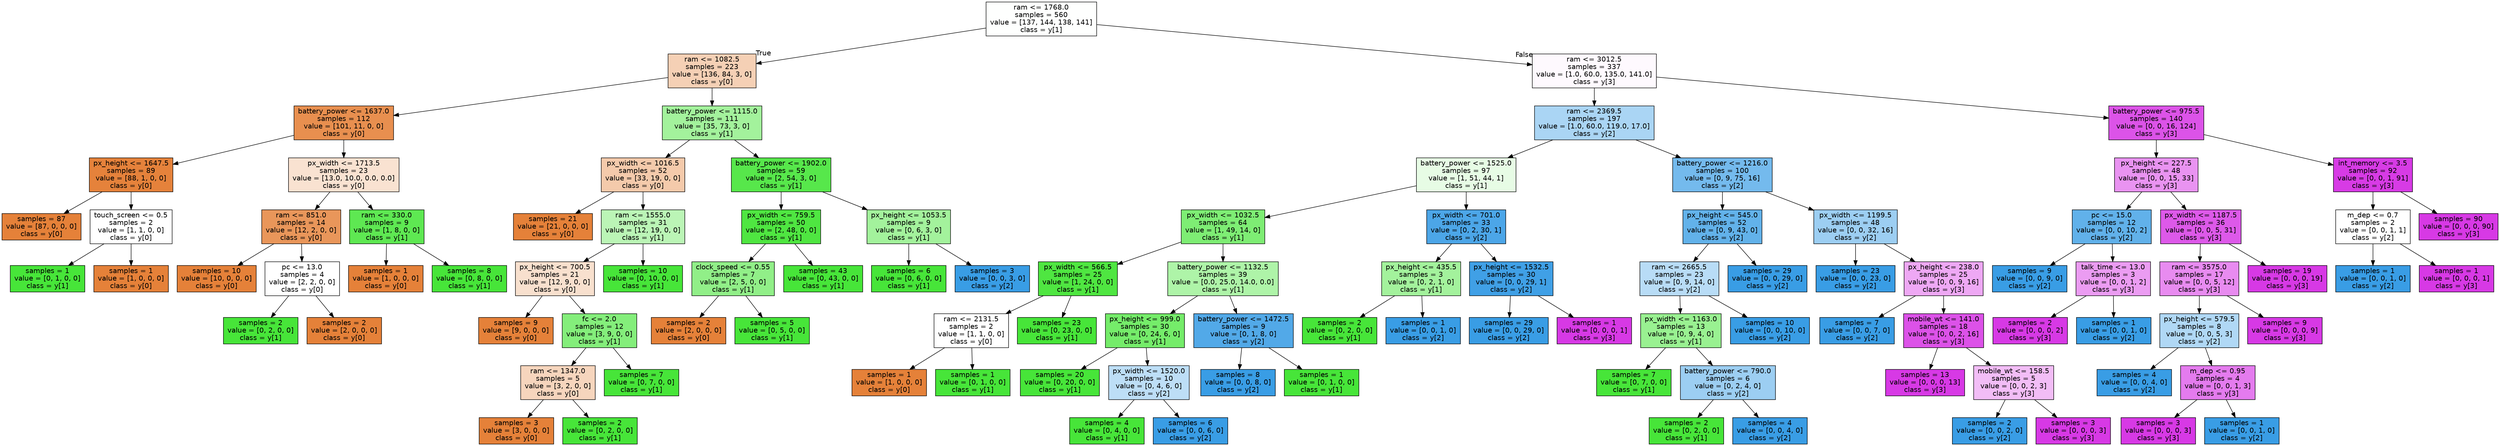 digraph Tree {
node [shape=box, style="filled", color="black", fontname="helvetica"] ;
edge [fontname="helvetica"] ;
0 [label="ram <= 1768.0\nsamples = 560\nvalue = [137, 144, 138, 141]\nclass = y[1]", fillcolor="#fefffe"] ;
1 [label="ram <= 1082.5\nsamples = 223\nvalue = [136, 84, 3, 0]\nclass = y[0]", fillcolor="#f5d0b5"] ;
0 -> 1 [labeldistance=2.5, labelangle=45, headlabel="True"] ;
2 [label="battery_power <= 1637.0\nsamples = 112\nvalue = [101, 11, 0, 0]\nclass = y[0]", fillcolor="#e88f4f"] ;
1 -> 2 ;
3 [label="px_height <= 1647.5\nsamples = 89\nvalue = [88, 1, 0, 0]\nclass = y[0]", fillcolor="#e5823b"] ;
2 -> 3 ;
4 [label="samples = 87\nvalue = [87, 0, 0, 0]\nclass = y[0]", fillcolor="#e58139"] ;
3 -> 4 ;
5 [label="touch_screen <= 0.5\nsamples = 2\nvalue = [1, 1, 0, 0]\nclass = y[0]", fillcolor="#ffffff"] ;
3 -> 5 ;
6 [label="samples = 1\nvalue = [0, 1, 0, 0]\nclass = y[1]", fillcolor="#47e539"] ;
5 -> 6 ;
7 [label="samples = 1\nvalue = [1, 0, 0, 0]\nclass = y[0]", fillcolor="#e58139"] ;
5 -> 7 ;
8 [label="px_width <= 1713.5\nsamples = 23\nvalue = [13.0, 10.0, 0.0, 0.0]\nclass = y[0]", fillcolor="#f9e2d1"] ;
2 -> 8 ;
9 [label="ram <= 851.0\nsamples = 14\nvalue = [12, 2, 0, 0]\nclass = y[0]", fillcolor="#e9965a"] ;
8 -> 9 ;
10 [label="samples = 10\nvalue = [10, 0, 0, 0]\nclass = y[0]", fillcolor="#e58139"] ;
9 -> 10 ;
11 [label="pc <= 13.0\nsamples = 4\nvalue = [2, 2, 0, 0]\nclass = y[0]", fillcolor="#ffffff"] ;
9 -> 11 ;
12 [label="samples = 2\nvalue = [0, 2, 0, 0]\nclass = y[1]", fillcolor="#47e539"] ;
11 -> 12 ;
13 [label="samples = 2\nvalue = [2, 0, 0, 0]\nclass = y[0]", fillcolor="#e58139"] ;
11 -> 13 ;
14 [label="ram <= 330.0\nsamples = 9\nvalue = [1, 8, 0, 0]\nclass = y[1]", fillcolor="#5ee852"] ;
8 -> 14 ;
15 [label="samples = 1\nvalue = [1, 0, 0, 0]\nclass = y[0]", fillcolor="#e58139"] ;
14 -> 15 ;
16 [label="samples = 8\nvalue = [0, 8, 0, 0]\nclass = y[1]", fillcolor="#47e539"] ;
14 -> 16 ;
17 [label="battery_power <= 1115.0\nsamples = 111\nvalue = [35, 73, 3, 0]\nclass = y[1]", fillcolor="#a3f29c"] ;
1 -> 17 ;
18 [label="px_width <= 1016.5\nsamples = 52\nvalue = [33, 19, 0, 0]\nclass = y[0]", fillcolor="#f4caab"] ;
17 -> 18 ;
19 [label="samples = 21\nvalue = [21, 0, 0, 0]\nclass = y[0]", fillcolor="#e58139"] ;
18 -> 19 ;
20 [label="ram <= 1555.0\nsamples = 31\nvalue = [12, 19, 0, 0]\nclass = y[1]", fillcolor="#bbf5b6"] ;
18 -> 20 ;
21 [label="px_height <= 700.5\nsamples = 21\nvalue = [12, 9, 0, 0]\nclass = y[0]", fillcolor="#f8e0ce"] ;
20 -> 21 ;
22 [label="samples = 9\nvalue = [9, 0, 0, 0]\nclass = y[0]", fillcolor="#e58139"] ;
21 -> 22 ;
23 [label="fc <= 2.0\nsamples = 12\nvalue = [3, 9, 0, 0]\nclass = y[1]", fillcolor="#84ee7b"] ;
21 -> 23 ;
24 [label="ram <= 1347.0\nsamples = 5\nvalue = [3, 2, 0, 0]\nclass = y[0]", fillcolor="#f6d5bd"] ;
23 -> 24 ;
25 [label="samples = 3\nvalue = [3, 0, 0, 0]\nclass = y[0]", fillcolor="#e58139"] ;
24 -> 25 ;
26 [label="samples = 2\nvalue = [0, 2, 0, 0]\nclass = y[1]", fillcolor="#47e539"] ;
24 -> 26 ;
27 [label="samples = 7\nvalue = [0, 7, 0, 0]\nclass = y[1]", fillcolor="#47e539"] ;
23 -> 27 ;
28 [label="samples = 10\nvalue = [0, 10, 0, 0]\nclass = y[1]", fillcolor="#47e539"] ;
20 -> 28 ;
29 [label="battery_power <= 1902.0\nsamples = 59\nvalue = [2, 54, 3, 0]\nclass = y[1]", fillcolor="#57e74b"] ;
17 -> 29 ;
30 [label="px_width <= 759.5\nsamples = 50\nvalue = [2, 48, 0, 0]\nclass = y[1]", fillcolor="#4fe641"] ;
29 -> 30 ;
31 [label="clock_speed <= 0.55\nsamples = 7\nvalue = [2, 5, 0, 0]\nclass = y[1]", fillcolor="#91ef88"] ;
30 -> 31 ;
32 [label="samples = 2\nvalue = [2, 0, 0, 0]\nclass = y[0]", fillcolor="#e58139"] ;
31 -> 32 ;
33 [label="samples = 5\nvalue = [0, 5, 0, 0]\nclass = y[1]", fillcolor="#47e539"] ;
31 -> 33 ;
34 [label="samples = 43\nvalue = [0, 43, 0, 0]\nclass = y[1]", fillcolor="#47e539"] ;
30 -> 34 ;
35 [label="px_height <= 1053.5\nsamples = 9\nvalue = [0, 6, 3, 0]\nclass = y[1]", fillcolor="#a3f29c"] ;
29 -> 35 ;
36 [label="samples = 6\nvalue = [0, 6, 0, 0]\nclass = y[1]", fillcolor="#47e539"] ;
35 -> 36 ;
37 [label="samples = 3\nvalue = [0, 0, 3, 0]\nclass = y[2]", fillcolor="#399de5"] ;
35 -> 37 ;
38 [label="ram <= 3012.5\nsamples = 337\nvalue = [1.0, 60.0, 135.0, 141.0]\nclass = y[3]", fillcolor="#fef9fe"] ;
0 -> 38 [labeldistance=2.5, labelangle=-45, headlabel="False"] ;
39 [label="ram <= 2369.5\nsamples = 197\nvalue = [1.0, 60.0, 119.0, 17.0]\nclass = y[2]", fillcolor="#aad5f4"] ;
38 -> 39 ;
40 [label="battery_power <= 1525.0\nsamples = 97\nvalue = [1, 51, 44, 1]\nclass = y[1]", fillcolor="#e7fce5"] ;
39 -> 40 ;
41 [label="px_width <= 1032.5\nsamples = 64\nvalue = [1, 49, 14, 0]\nclass = y[1]", fillcolor="#7eed74"] ;
40 -> 41 ;
42 [label="px_width <= 566.5\nsamples = 25\nvalue = [1, 24, 0, 0]\nclass = y[1]", fillcolor="#4fe641"] ;
41 -> 42 ;
43 [label="ram <= 2131.5\nsamples = 2\nvalue = [1, 1, 0, 0]\nclass = y[0]", fillcolor="#ffffff"] ;
42 -> 43 ;
44 [label="samples = 1\nvalue = [1, 0, 0, 0]\nclass = y[0]", fillcolor="#e58139"] ;
43 -> 44 ;
45 [label="samples = 1\nvalue = [0, 1, 0, 0]\nclass = y[1]", fillcolor="#47e539"] ;
43 -> 45 ;
46 [label="samples = 23\nvalue = [0, 23, 0, 0]\nclass = y[1]", fillcolor="#47e539"] ;
42 -> 46 ;
47 [label="battery_power <= 1132.5\nsamples = 39\nvalue = [0.0, 25.0, 14.0, 0.0]\nclass = y[1]", fillcolor="#aef4a8"] ;
41 -> 47 ;
48 [label="px_height <= 999.0\nsamples = 30\nvalue = [0, 24, 6, 0]\nclass = y[1]", fillcolor="#75ec6a"] ;
47 -> 48 ;
49 [label="samples = 20\nvalue = [0, 20, 0, 0]\nclass = y[1]", fillcolor="#47e539"] ;
48 -> 49 ;
50 [label="px_width <= 1520.0\nsamples = 10\nvalue = [0, 4, 6, 0]\nclass = y[2]", fillcolor="#bddef6"] ;
48 -> 50 ;
51 [label="samples = 4\nvalue = [0, 4, 0, 0]\nclass = y[1]", fillcolor="#47e539"] ;
50 -> 51 ;
52 [label="samples = 6\nvalue = [0, 0, 6, 0]\nclass = y[2]", fillcolor="#399de5"] ;
50 -> 52 ;
53 [label="battery_power <= 1472.5\nsamples = 9\nvalue = [0, 1, 8, 0]\nclass = y[2]", fillcolor="#52a9e8"] ;
47 -> 53 ;
54 [label="samples = 8\nvalue = [0, 0, 8, 0]\nclass = y[2]", fillcolor="#399de5"] ;
53 -> 54 ;
55 [label="samples = 1\nvalue = [0, 1, 0, 0]\nclass = y[1]", fillcolor="#47e539"] ;
53 -> 55 ;
56 [label="px_width <= 701.0\nsamples = 33\nvalue = [0, 2, 30, 1]\nclass = y[2]", fillcolor="#4ca6e8"] ;
40 -> 56 ;
57 [label="px_height <= 435.5\nsamples = 3\nvalue = [0, 2, 1, 0]\nclass = y[1]", fillcolor="#a3f29c"] ;
56 -> 57 ;
58 [label="samples = 2\nvalue = [0, 2, 0, 0]\nclass = y[1]", fillcolor="#47e539"] ;
57 -> 58 ;
59 [label="samples = 1\nvalue = [0, 0, 1, 0]\nclass = y[2]", fillcolor="#399de5"] ;
57 -> 59 ;
60 [label="px_height <= 1532.5\nsamples = 30\nvalue = [0, 0, 29, 1]\nclass = y[2]", fillcolor="#40a0e6"] ;
56 -> 60 ;
61 [label="samples = 29\nvalue = [0, 0, 29, 0]\nclass = y[2]", fillcolor="#399de5"] ;
60 -> 61 ;
62 [label="samples = 1\nvalue = [0, 0, 0, 1]\nclass = y[3]", fillcolor="#d739e5"] ;
60 -> 62 ;
63 [label="battery_power <= 1216.0\nsamples = 100\nvalue = [0, 9, 75, 16]\nclass = y[2]", fillcolor="#74baed"] ;
39 -> 63 ;
64 [label="px_height <= 545.0\nsamples = 52\nvalue = [0, 9, 43, 0]\nclass = y[2]", fillcolor="#62b2ea"] ;
63 -> 64 ;
65 [label="ram <= 2665.5\nsamples = 23\nvalue = [0, 9, 14, 0]\nclass = y[2]", fillcolor="#b8dcf6"] ;
64 -> 65 ;
66 [label="px_width <= 1163.0\nsamples = 13\nvalue = [0, 9, 4, 0]\nclass = y[1]", fillcolor="#99f191"] ;
65 -> 66 ;
67 [label="samples = 7\nvalue = [0, 7, 0, 0]\nclass = y[1]", fillcolor="#47e539"] ;
66 -> 67 ;
68 [label="battery_power <= 790.0\nsamples = 6\nvalue = [0, 2, 4, 0]\nclass = y[2]", fillcolor="#9ccef2"] ;
66 -> 68 ;
69 [label="samples = 2\nvalue = [0, 2, 0, 0]\nclass = y[1]", fillcolor="#47e539"] ;
68 -> 69 ;
70 [label="samples = 4\nvalue = [0, 0, 4, 0]\nclass = y[2]", fillcolor="#399de5"] ;
68 -> 70 ;
71 [label="samples = 10\nvalue = [0, 0, 10, 0]\nclass = y[2]", fillcolor="#399de5"] ;
65 -> 71 ;
72 [label="samples = 29\nvalue = [0, 0, 29, 0]\nclass = y[2]", fillcolor="#399de5"] ;
64 -> 72 ;
73 [label="px_width <= 1199.5\nsamples = 48\nvalue = [0, 0, 32, 16]\nclass = y[2]", fillcolor="#9ccef2"] ;
63 -> 73 ;
74 [label="samples = 23\nvalue = [0, 0, 23, 0]\nclass = y[2]", fillcolor="#399de5"] ;
73 -> 74 ;
75 [label="px_height <= 238.0\nsamples = 25\nvalue = [0, 0, 9, 16]\nclass = y[3]", fillcolor="#eea8f4"] ;
73 -> 75 ;
76 [label="samples = 7\nvalue = [0, 0, 7, 0]\nclass = y[2]", fillcolor="#399de5"] ;
75 -> 76 ;
77 [label="mobile_wt <= 141.0\nsamples = 18\nvalue = [0, 0, 2, 16]\nclass = y[3]", fillcolor="#dc52e8"] ;
75 -> 77 ;
78 [label="samples = 13\nvalue = [0, 0, 0, 13]\nclass = y[3]", fillcolor="#d739e5"] ;
77 -> 78 ;
79 [label="mobile_wt <= 158.5\nsamples = 5\nvalue = [0, 0, 2, 3]\nclass = y[3]", fillcolor="#f2bdf6"] ;
77 -> 79 ;
80 [label="samples = 2\nvalue = [0, 0, 2, 0]\nclass = y[2]", fillcolor="#399de5"] ;
79 -> 80 ;
81 [label="samples = 3\nvalue = [0, 0, 0, 3]\nclass = y[3]", fillcolor="#d739e5"] ;
79 -> 81 ;
82 [label="battery_power <= 975.5\nsamples = 140\nvalue = [0, 0, 16, 124]\nclass = y[3]", fillcolor="#dc53e8"] ;
38 -> 82 ;
83 [label="px_height <= 227.5\nsamples = 48\nvalue = [0, 0, 15, 33]\nclass = y[3]", fillcolor="#e993f1"] ;
82 -> 83 ;
84 [label="pc <= 15.0\nsamples = 12\nvalue = [0, 0, 10, 2]\nclass = y[2]", fillcolor="#61b1ea"] ;
83 -> 84 ;
85 [label="samples = 9\nvalue = [0, 0, 9, 0]\nclass = y[2]", fillcolor="#399de5"] ;
84 -> 85 ;
86 [label="talk_time <= 13.0\nsamples = 3\nvalue = [0, 0, 1, 2]\nclass = y[3]", fillcolor="#eb9cf2"] ;
84 -> 86 ;
87 [label="samples = 2\nvalue = [0, 0, 0, 2]\nclass = y[3]", fillcolor="#d739e5"] ;
86 -> 87 ;
88 [label="samples = 1\nvalue = [0, 0, 1, 0]\nclass = y[2]", fillcolor="#399de5"] ;
86 -> 88 ;
89 [label="px_width <= 1187.5\nsamples = 36\nvalue = [0, 0, 5, 31]\nclass = y[3]", fillcolor="#dd59e9"] ;
83 -> 89 ;
90 [label="ram <= 3575.0\nsamples = 17\nvalue = [0, 0, 5, 12]\nclass = y[3]", fillcolor="#e88bf0"] ;
89 -> 90 ;
91 [label="px_height <= 579.5\nsamples = 8\nvalue = [0, 0, 5, 3]\nclass = y[2]", fillcolor="#b0d8f5"] ;
90 -> 91 ;
92 [label="samples = 4\nvalue = [0, 0, 4, 0]\nclass = y[2]", fillcolor="#399de5"] ;
91 -> 92 ;
93 [label="m_dep <= 0.95\nsamples = 4\nvalue = [0, 0, 1, 3]\nclass = y[3]", fillcolor="#e47bee"] ;
91 -> 93 ;
94 [label="samples = 3\nvalue = [0, 0, 0, 3]\nclass = y[3]", fillcolor="#d739e5"] ;
93 -> 94 ;
95 [label="samples = 1\nvalue = [0, 0, 1, 0]\nclass = y[2]", fillcolor="#399de5"] ;
93 -> 95 ;
96 [label="samples = 9\nvalue = [0, 0, 0, 9]\nclass = y[3]", fillcolor="#d739e5"] ;
90 -> 96 ;
97 [label="samples = 19\nvalue = [0, 0, 0, 19]\nclass = y[3]", fillcolor="#d739e5"] ;
89 -> 97 ;
98 [label="int_memory <= 3.5\nsamples = 92\nvalue = [0, 0, 1, 91]\nclass = y[3]", fillcolor="#d73be5"] ;
82 -> 98 ;
99 [label="m_dep <= 0.7\nsamples = 2\nvalue = [0, 0, 1, 1]\nclass = y[2]", fillcolor="#ffffff"] ;
98 -> 99 ;
100 [label="samples = 1\nvalue = [0, 0, 1, 0]\nclass = y[2]", fillcolor="#399de5"] ;
99 -> 100 ;
101 [label="samples = 1\nvalue = [0, 0, 0, 1]\nclass = y[3]", fillcolor="#d739e5"] ;
99 -> 101 ;
102 [label="samples = 90\nvalue = [0, 0, 0, 90]\nclass = y[3]", fillcolor="#d739e5"] ;
98 -> 102 ;
}